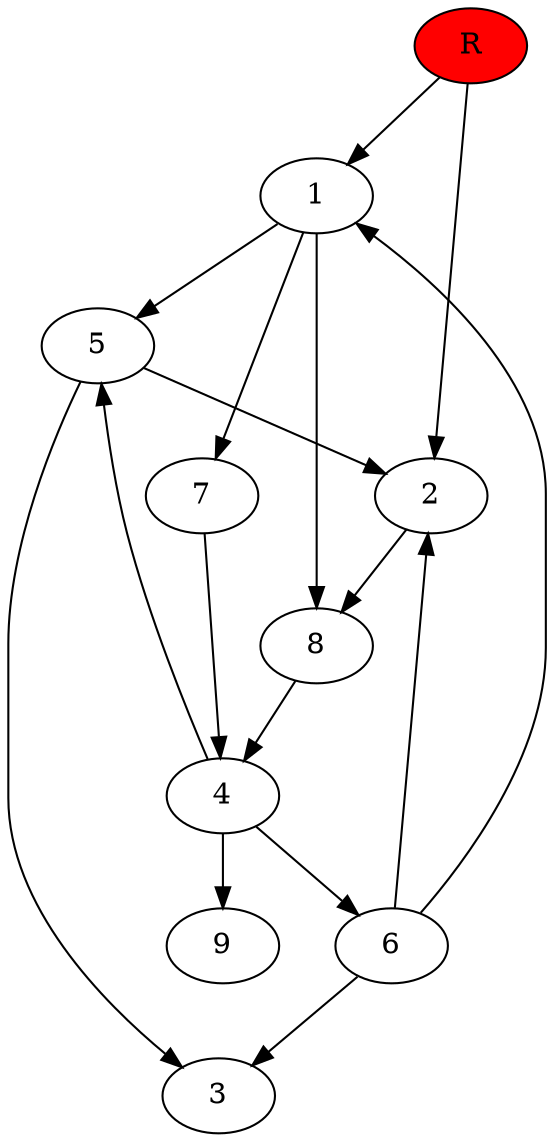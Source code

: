 digraph prb26725 {
	1
	2
	3
	4
	5
	6
	7
	8
	R [fillcolor="#ff0000" style=filled]
	1 -> 5
	1 -> 7
	1 -> 8
	2 -> 8
	4 -> 5
	4 -> 6
	4 -> 9
	5 -> 2
	5 -> 3
	6 -> 1
	6 -> 2
	6 -> 3
	7 -> 4
	8 -> 4
	R -> 1
	R -> 2
}
